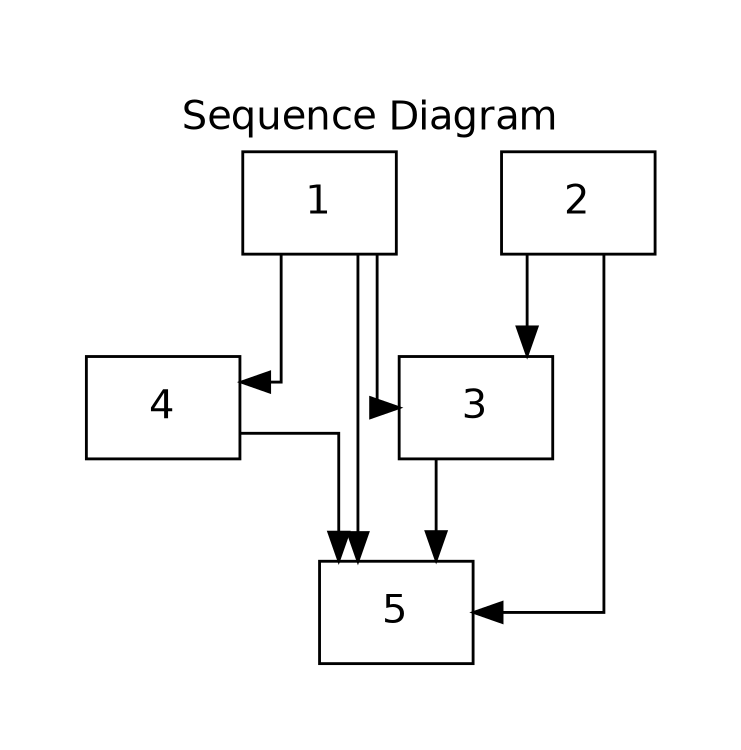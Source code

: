 digraph to_dot {
  style="filled";
  dpi="96";
  margin="0.5,0.5";
  bgcolor="/x11/white";
  fontname="Helvetica";
  fontsize="14.0";
  fontcolor="/x11/black";
  splines="ortho";
  page="7,5";
  size="6,4!";
  ratio="auto";
  label="Sequence Diagram";
  labelloc="t";
  "1" [shape="box"] [style="filled"] [fontname="Helvetica"] [fontsize="14.0"] [color="/x11/black"] [fillcolor="/x11/white"] [fontcolor="/x11/black"] [penwidth="1.0"] [skew="0.0"] [sides="4"] [orientation="0"] [distortion="0.0"];
  "2" [shape="box"] [style="filled"] [fontname="Helvetica"] [fontsize="14.0"] [color="/x11/black"] [fillcolor="/x11/white"] [fontcolor="/x11/black"] [penwidth="1.0"] [skew="0.0"] [sides="4"] [orientation="0"] [distortion="0.0"];
  "3" [shape="box"] [style="filled"] [fontname="Helvetica"] [fontsize="14.0"] [color="/x11/black"] [fillcolor="/x11/white"] [fontcolor="/x11/black"] [penwidth="1.0"] [skew="0.0"] [sides="4"] [orientation="0"] [distortion="0.0"];
  "4" [shape="box"] [style="filled"] [fontname="Helvetica"] [fontsize="14.0"] [color="/x11/black"] [fillcolor="/x11/white"] [fontcolor="/x11/black"] [penwidth="1.0"] [skew="0.0"] [sides="4"] [orientation="0"] [distortion="0.0"];
  "5" [shape="box"] [style="filled"] [fontname="Helvetica"] [fontsize="14.0"] [color="/x11/black"] [fillcolor="/x11/white"] [fontcolor="/x11/black"] [penwidth="1.0"] [skew="0.0"] [sides="4"] [orientation="0"] [distortion="0.0"];
 "1" -> "3"  [style="solid"] [arrowhead="normal"] [color="/x11/black"] [fontname="Helvetica"] [fontsize="14.0"] [fontcolor="/x11/black"] [penwidth="1.0"];
 "1" -> "4"  [style="solid"] [arrowhead="normal"] [color="/x11/black"] [fontname="Helvetica"] [fontsize="14.0"] [fontcolor="/x11/black"] [penwidth="1.0"];
 "1" -> "5"  [style="solid"] [arrowhead="normal"] [color="/x11/black"] [fontname="Helvetica"] [fontsize="14.0"] [fontcolor="/x11/black"] [penwidth="1.0"];
 "2" -> "3"  [style="solid"] [arrowhead="normal"] [color="/x11/black"] [fontname="Helvetica"] [fontsize="14.0"] [fontcolor="/x11/black"] [penwidth="1.0"];
 "2" -> "5"  [style="solid"] [arrowhead="normal"] [color="/x11/black"] [fontname="Helvetica"] [fontsize="14.0"] [fontcolor="/x11/black"] [penwidth="1.0"];
 "3" -> "5"  [style="solid"] [arrowhead="normal"] [color="/x11/black"] [fontname="Helvetica"] [fontsize="14.0"] [fontcolor="/x11/black"] [penwidth="1.0"];
 "4" -> "5"  [style="solid"] [arrowhead="normal"] [color="/x11/black"] [fontname="Helvetica"] [fontsize="14.0"] [fontcolor="/x11/black"] [penwidth="1.0"];
}
